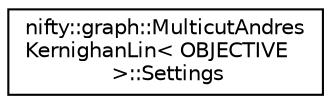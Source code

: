 digraph "Graphical Class Hierarchy"
{
  edge [fontname="Helvetica",fontsize="10",labelfontname="Helvetica",labelfontsize="10"];
  node [fontname="Helvetica",fontsize="10",shape=record];
  rankdir="LR";
  Node1 [label="nifty::graph::MulticutAndres\lKernighanLin\< OBJECTIVE\l \>::Settings",height=0.2,width=0.4,color="black", fillcolor="white", style="filled",URL="$structnifty_1_1graph_1_1MulticutAndresKernighanLin_1_1Settings.html"];
}
